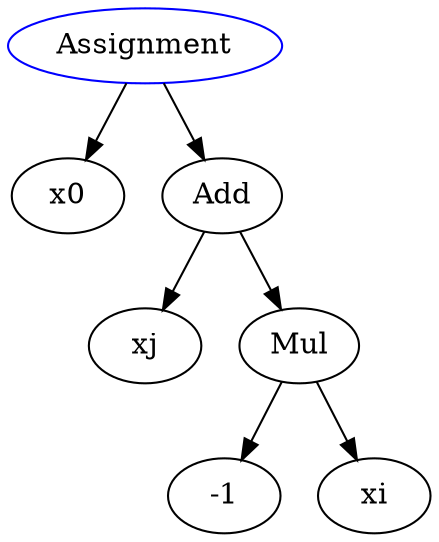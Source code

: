 digraph{

# Graph style
"ordering"="out"
"rankdir"="TD"

#########
# Nodes #
#########

"Assignment(Symbol('x0'), Add(Symbol('xj'), Mul(Integer(-1), Symbol('xi'))))_()" ["color"="blue", "label"="Assignment", "shape"="ellipse"];
"Symbol('x0')_(0,)" ["color"="black", "label"="x0", "shape"="ellipse"];
"Add(Symbol('xj'), Mul(Integer(-1), Symbol('xi')))_(1,)" ["color"="black", "label"="Add", "shape"="ellipse"];
"Symbol('xj')_(1, 0)" ["color"="black", "label"="xj", "shape"="ellipse"];
"Mul(Integer(-1), Symbol('xi'))_(1, 1)" ["color"="black", "label"="Mul", "shape"="ellipse"];
"Integer(-1)_(1, 1, 0)" ["color"="black", "label"="-1", "shape"="ellipse"];
"Symbol('xi')_(1, 1, 1)" ["color"="black", "label"="xi", "shape"="ellipse"];

#########
# Edges #
#########

"Assignment(Symbol('x0'), Add(Symbol('xj'), Mul(Integer(-1), Symbol('xi'))))_()" -> "Symbol('x0')_(0,)";
"Assignment(Symbol('x0'), Add(Symbol('xj'), Mul(Integer(-1), Symbol('xi'))))_()" -> "Add(Symbol('xj'), Mul(Integer(-1), Symbol('xi')))_(1,)";
"Add(Symbol('xj'), Mul(Integer(-1), Symbol('xi')))_(1,)" -> "Symbol('xj')_(1, 0)";
"Add(Symbol('xj'), Mul(Integer(-1), Symbol('xi')))_(1,)" -> "Mul(Integer(-1), Symbol('xi'))_(1, 1)";
"Mul(Integer(-1), Symbol('xi'))_(1, 1)" -> "Integer(-1)_(1, 1, 0)";
"Mul(Integer(-1), Symbol('xi'))_(1, 1)" -> "Symbol('xi')_(1, 1, 1)";
}
digraph{

# Graph style
"ordering"="out"
"rankdir"="TD"

#########
# Nodes #
#########

"Assignment(Symbol('ai'), Mul(Symbol('g'), Symbol('mass'), Symbol('x0'), Pow(Add(Symbol('eps2'), Pow(Symbol('x0'), Integer(2))), Rational(-3, 2))))_()" ["color"="blue", "label"="Assignment", "shape"="ellipse"];
"Symbol('ai')_(0,)" ["color"="black", "label"="ai", "shape"="ellipse"];
"Mul(Symbol('g'), Symbol('mass'), Symbol('x0'), Pow(Add(Symbol('eps2'), Pow(Symbol('x0'), Integer(2))), Rational(-3, 2)))_(1,)" ["color"="black", "label"="Mul", "shape"="ellipse"];
"Symbol('g')_(1, 0)" ["color"="black", "label"="g", "shape"="ellipse"];
"Symbol('mass')_(1, 1)" ["color"="black", "label"="mass", "shape"="ellipse"];
"Symbol('x0')_(1, 2)" ["color"="black", "label"="x0", "shape"="ellipse"];
"Pow(Add(Symbol('eps2'), Pow(Symbol('x0'), Integer(2))), Rational(-3, 2))_(1, 3)" ["color"="black", "label"="Pow", "shape"="ellipse"];
"Add(Symbol('eps2'), Pow(Symbol('x0'), Integer(2)))_(1, 3, 0)" ["color"="black", "label"="Add", "shape"="ellipse"];
"Symbol('eps2')_(1, 3, 0, 0)" ["color"="black", "label"="eps2", "shape"="ellipse"];
"Pow(Symbol('x0'), Integer(2))_(1, 3, 0, 1)" ["color"="black", "label"="Pow", "shape"="ellipse"];
"Symbol('x0')_(1, 3, 0, 1, 0)" ["color"="black", "label"="x0", "shape"="ellipse"];
"Integer(2)_(1, 3, 0, 1, 1)" ["color"="black", "label"="2", "shape"="ellipse"];
"Rational(-3, 2)_(1, 3, 1)" ["color"="black", "label"="-3/2", "shape"="ellipse"];

#########
# Edges #
#########

"Assignment(Symbol('ai'), Mul(Symbol('g'), Symbol('mass'), Symbol('x0'), Pow(Add(Symbol('eps2'), Pow(Symbol('x0'), Integer(2))), Rational(-3, 2))))_()" -> "Symbol('ai')_(0,)";
"Assignment(Symbol('ai'), Mul(Symbol('g'), Symbol('mass'), Symbol('x0'), Pow(Add(Symbol('eps2'), Pow(Symbol('x0'), Integer(2))), Rational(-3, 2))))_()" -> "Mul(Symbol('g'), Symbol('mass'), Symbol('x0'), Pow(Add(Symbol('eps2'), Pow(Symbol('x0'), Integer(2))), Rational(-3, 2)))_(1,)";
"Mul(Symbol('g'), Symbol('mass'), Symbol('x0'), Pow(Add(Symbol('eps2'), Pow(Symbol('x0'), Integer(2))), Rational(-3, 2)))_(1,)" -> "Symbol('g')_(1, 0)";
"Mul(Symbol('g'), Symbol('mass'), Symbol('x0'), Pow(Add(Symbol('eps2'), Pow(Symbol('x0'), Integer(2))), Rational(-3, 2)))_(1,)" -> "Symbol('mass')_(1, 1)";
"Mul(Symbol('g'), Symbol('mass'), Symbol('x0'), Pow(Add(Symbol('eps2'), Pow(Symbol('x0'), Integer(2))), Rational(-3, 2)))_(1,)" -> "Symbol('x0')_(1, 2)";
"Mul(Symbol('g'), Symbol('mass'), Symbol('x0'), Pow(Add(Symbol('eps2'), Pow(Symbol('x0'), Integer(2))), Rational(-3, 2)))_(1,)" -> "Pow(Add(Symbol('eps2'), Pow(Symbol('x0'), Integer(2))), Rational(-3, 2))_(1, 3)";
"Pow(Add(Symbol('eps2'), Pow(Symbol('x0'), Integer(2))), Rational(-3, 2))_(1, 3)" -> "Add(Symbol('eps2'), Pow(Symbol('x0'), Integer(2)))_(1, 3, 0)";
"Pow(Add(Symbol('eps2'), Pow(Symbol('x0'), Integer(2))), Rational(-3, 2))_(1, 3)" -> "Rational(-3, 2)_(1, 3, 1)";
"Add(Symbol('eps2'), Pow(Symbol('x0'), Integer(2)))_(1, 3, 0)" -> "Symbol('eps2')_(1, 3, 0, 0)";
"Add(Symbol('eps2'), Pow(Symbol('x0'), Integer(2)))_(1, 3, 0)" -> "Pow(Symbol('x0'), Integer(2))_(1, 3, 0, 1)";
"Pow(Symbol('x0'), Integer(2))_(1, 3, 0, 1)" -> "Symbol('x0')_(1, 3, 0, 1, 0)";
"Pow(Symbol('x0'), Integer(2))_(1, 3, 0, 1)" -> "Integer(2)_(1, 3, 0, 1, 1)";
}
